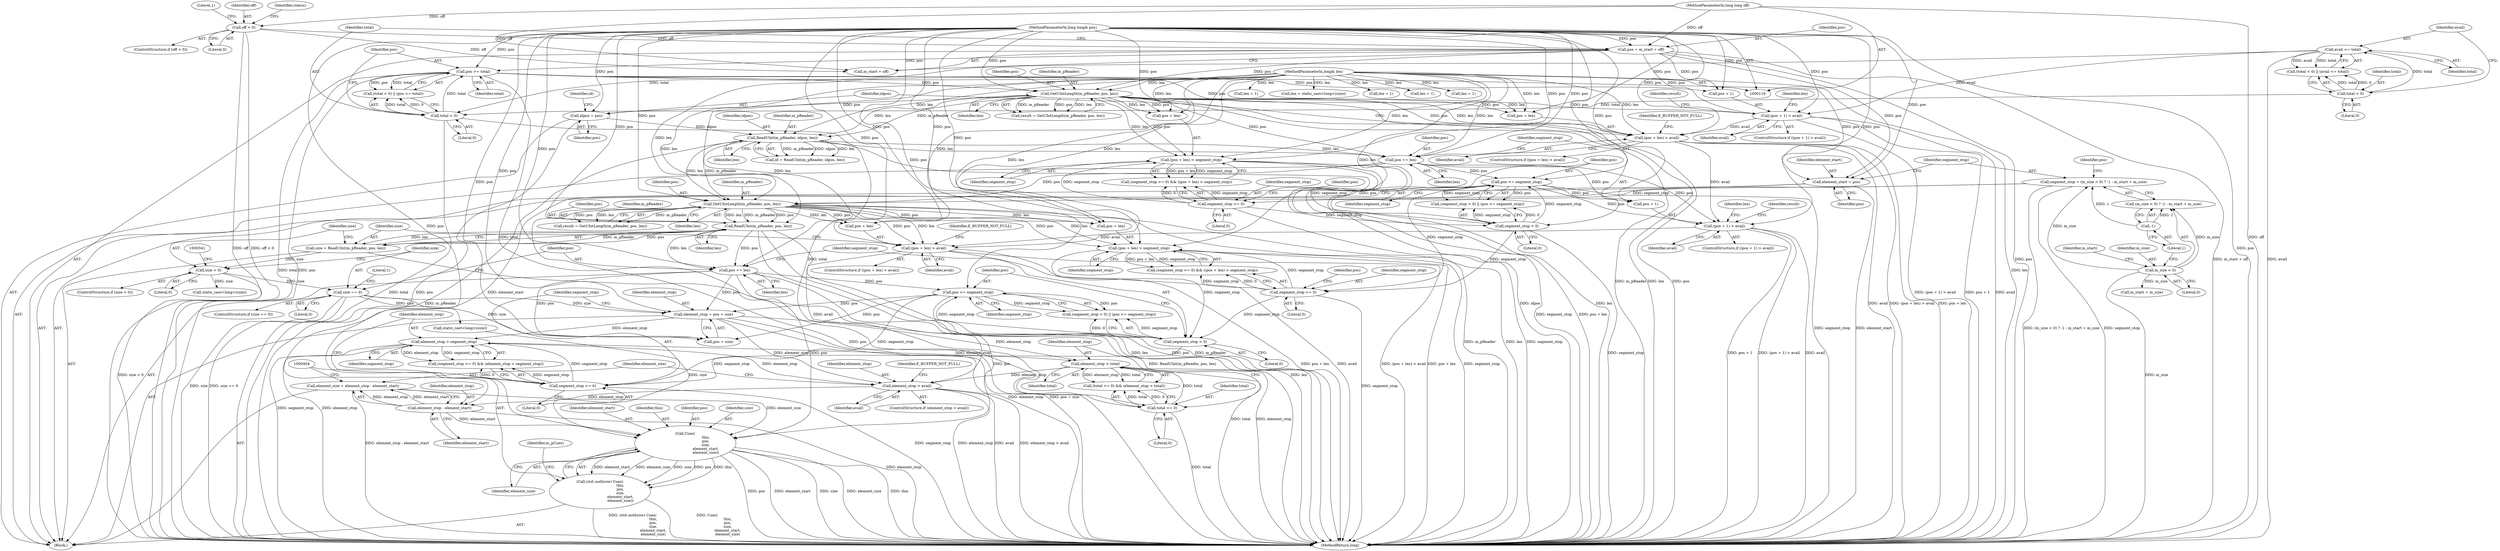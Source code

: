 digraph "1_Android_04839626ed859623901ebd3a5fd483982186b59d_183@integer" {
"1000398" [label="(Call,element_size = element_stop - element_start)"];
"1000400" [label="(Call,element_stop - element_start)"];
"1000392" [label="(Call,element_stop > avail)"];
"1000381" [label="(Call,element_stop > total)"];
"1000361" [label="(Call,element_stop = pos + size)"];
"1000357" [label="(Call,pos <= segment_stop)"];
"1000349" [label="(Call,pos += len)"];
"1000331" [label="(Call,ReadUInt(m_pReader, pos, len))"];
"1000286" [label="(Call,GetUIntLength(m_pReader, pos, len))"];
"1000251" [label="(Call,ReadUInt(m_pReader, idpos, len))"];
"1000202" [label="(Call,GetUIntLength(m_pReader, pos, len))"];
"1000118" [label="(MethodParameterIn,long long& pos)"];
"1000156" [label="(Call,pos = m_start + off)"];
"1000126" [label="(Call,off < 0)"];
"1000117" [label="(MethodParameterIn,long long off)"];
"1000166" [label="(Call,pos >= total)"];
"1000163" [label="(Call,total < 0)"];
"1000150" [label="(Call,total < 0)"];
"1000153" [label="(Call,avail <= total)"];
"1000119" [label="(MethodParameterIn,long& len)"];
"1000245" [label="(Call,idpos = pos)"];
"1000261" [label="(Call,pos += len)"];
"1000269" [label="(Call,pos <= segment_stop)"];
"1000266" [label="(Call,segment_stop < 0)"];
"1000226" [label="(Call,segment_stop >= 0)"];
"1000176" [label="(Call,segment_stop = (m_size < 0) ? -1 : m_start + m_size)"];
"1000182" [label="(Call,-1)"];
"1000179" [label="(Call,m_size < 0)"];
"1000229" [label="(Call,(pos + len) > segment_stop)"];
"1000354" [label="(Call,segment_stop < 0)"];
"1000310" [label="(Call,segment_stop >= 0)"];
"1000313" [label="(Call,(pos + len) > segment_stop)"];
"1000344" [label="(Call,size == 0)"];
"1000336" [label="(Call,size < 0)"];
"1000329" [label="(Call,size = ReadUInt(m_pReader, pos, len))"];
"1000371" [label="(Call,element_stop > segment_stop)"];
"1000368" [label="(Call,segment_stop >= 0)"];
"1000378" [label="(Call,total >= 0)"];
"1000321" [label="(Call,(pos + len) > avail)"];
"1000273" [label="(Call,(pos + 1) > avail)"];
"1000237" [label="(Call,(pos + len) > avail)"];
"1000188" [label="(Call,(pos + 1) > avail)"];
"1000172" [label="(Call,element_start = pos)"];
"1000405" [label="(Call,Cues(\n                                    this,\n                                    pos,\n                                    size,\n                                    element_start,\n                                    element_size))"];
"1000403" [label="(Call,(std::nothrow) Cues(\n                                    this,\n                                    pos,\n                                    size,\n                                    element_start,\n                                    element_size))"];
"1000205" [label="(Identifier,len)"];
"1000287" [label="(Identifier,m_pReader)"];
"1000333" [label="(Identifier,pos)"];
"1000195" [label="(Identifier,len)"];
"1000227" [label="(Identifier,segment_stop)"];
"1000315" [label="(Identifier,pos)"];
"1000351" [label="(Identifier,len)"];
"1000185" [label="(Identifier,m_start)"];
"1000369" [label="(Identifier,segment_stop)"];
"1000155" [label="(Identifier,total)"];
"1000373" [label="(Identifier,segment_stop)"];
"1000345" [label="(Identifier,size)"];
"1000320" [label="(ControlStructure,if ((pos + len) > avail))"];
"1000346" [label="(Literal,0)"];
"1000152" [label="(Literal,0)"];
"1000354" [label="(Call,segment_stop < 0)"];
"1000357" [label="(Call,pos <= segment_stop)"];
"1000317" [label="(Identifier,segment_stop)"];
"1000377" [label="(Call,(total >= 0) && (element_stop > total))"];
"1000284" [label="(Call,result = GetUIntLength(m_pReader, pos, len))"];
"1000219" [label="(Call,len = 1)"];
"1000334" [label="(Identifier,len)"];
"1000177" [label="(Identifier,segment_stop)"];
"1000131" [label="(Literal,1)"];
"1000410" [label="(Identifier,element_size)"];
"1000272" [label="(ControlStructure,if ((pos + 1) > avail))"];
"1000204" [label="(Identifier,pos)"];
"1000363" [label="(Call,pos + size)"];
"1000329" [label="(Call,size = ReadUInt(m_pReader, pos, len))"];
"1000386" [label="(Call,len = static_cast<long>(size))"];
"1000392" [label="(Call,element_stop > avail)"];
"1000273" [label="(Call,(pos + 1) > avail)"];
"1000407" [label="(Identifier,pos)"];
"1000350" [label="(Identifier,pos)"];
"1000167" [label="(Identifier,pos)"];
"1000157" [label="(Identifier,pos)"];
"1000251" [label="(Call,ReadUInt(m_pReader, idpos, len))"];
"1000172" [label="(Call,element_start = pos)"];
"1000154" [label="(Identifier,avail)"];
"1000371" [label="(Call,element_stop > segment_stop)"];
"1000368" [label="(Call,segment_stop >= 0)"];
"1000336" [label="(Call,size < 0)"];
"1000254" [label="(Identifier,len)"];
"1000190" [label="(Identifier,pos)"];
"1000401" [label="(Identifier,element_stop)"];
"1000321" [label="(Call,(pos + len) > avail)"];
"1000176" [label="(Call,segment_stop = (m_size < 0) ? -1 : m_start + m_size)"];
"1000182" [label="(Call,-1)"];
"1000253" [label="(Identifier,idpos)"];
"1000203" [label="(Identifier,m_pReader)"];
"1000361" [label="(Call,element_stop = pos + size)"];
"1000236" [label="(ControlStructure,if ((pos + len) > avail))"];
"1000367" [label="(Call,(segment_stop >= 0) && (element_stop > segment_stop))"];
"1000120" [label="(Block,)"];
"1000225" [label="(Call,(segment_stop >= 0) && ((pos + len) > segment_stop))"];
"1000353" [label="(Call,(segment_stop < 0) || (pos <= segment_stop))"];
"1000162" [label="(Call,(total < 0) || (pos >= total))"];
"1000187" [label="(ControlStructure,if ((pos + 1) > avail))"];
"1000200" [label="(Call,result = GetUIntLength(m_pReader, pos, len))"];
"1000383" [label="(Identifier,total)"];
"1000267" [label="(Identifier,segment_stop)"];
"1000348" [label="(Literal,1)"];
"1000358" [label="(Identifier,pos)"];
"1000285" [label="(Identifier,result)"];
"1000288" [label="(Identifier,pos)"];
"1000337" [label="(Identifier,size)"];
"1000153" [label="(Call,avail <= total)"];
"1000250" [label="(Identifier,id)"];
"1000150" [label="(Call,total < 0)"];
"1000164" [label="(Identifier,total)"];
"1000382" [label="(Identifier,element_stop)"];
"1000238" [label="(Call,pos + len)"];
"1000165" [label="(Literal,0)"];
"1000370" [label="(Literal,0)"];
"1000359" [label="(Identifier,segment_stop)"];
"1000393" [label="(Identifier,element_stop)"];
"1000194" [label="(Call,len = 1)"];
"1000400" [label="(Call,element_stop - element_start)"];
"1000415" [label="(MethodReturn,long)"];
"1000314" [label="(Call,pos + len)"];
"1000188" [label="(Call,(pos + 1) > avail)"];
"1000344" [label="(Call,size == 0)"];
"1000168" [label="(Identifier,total)"];
"1000128" [label="(Literal,0)"];
"1000268" [label="(Literal,0)"];
"1000379" [label="(Identifier,total)"];
"1000372" [label="(Identifier,element_stop)"];
"1000274" [label="(Call,pos + 1)"];
"1000280" [label="(Identifier,len)"];
"1000119" [label="(MethodParameterIn,long& len)"];
"1000362" [label="(Identifier,element_stop)"];
"1000249" [label="(Call,id = ReadUInt(m_pReader, idpos, len))"];
"1000330" [label="(Identifier,size)"];
"1000402" [label="(Identifier,element_start)"];
"1000325" [label="(Identifier,avail)"];
"1000327" [label="(Identifier,E_BUFFER_NOT_FULL)"];
"1000322" [label="(Call,pos + len)"];
"1000226" [label="(Call,segment_stop >= 0)"];
"1000233" [label="(Identifier,segment_stop)"];
"1000237" [label="(Call,(pos + len) > avail)"];
"1000277" [label="(Identifier,avail)"];
"1000192" [label="(Identifier,avail)"];
"1000241" [label="(Identifier,avail)"];
"1000408" [label="(Identifier,size)"];
"1000252" [label="(Identifier,m_pReader)"];
"1000265" [label="(Call,(segment_stop < 0) || (pos <= segment_stop))"];
"1000262" [label="(Identifier,pos)"];
"1000181" [label="(Literal,0)"];
"1000180" [label="(Identifier,m_size)"];
"1000125" [label="(ControlStructure,if (off < 0))"];
"1000243" [label="(Identifier,E_BUFFER_NOT_FULL)"];
"1000335" [label="(ControlStructure,if (size < 0))"];
"1000356" [label="(Literal,0)"];
"1000173" [label="(Identifier,element_start)"];
"1000381" [label="(Call,element_stop > total)"];
"1000118" [label="(MethodParameterIn,long long& pos)"];
"1000127" [label="(Identifier,off)"];
"1000412" [label="(Identifier,m_pCues)"];
"1000231" [label="(Identifier,pos)"];
"1000343" [label="(ControlStructure,if (size == 0))"];
"1000286" [label="(Call,GetUIntLength(m_pReader, pos, len))"];
"1000230" [label="(Call,pos + len)"];
"1000338" [label="(Literal,0)"];
"1000158" [label="(Call,m_start + off)"];
"1000349" [label="(Call,pos += len)"];
"1000391" [label="(ControlStructure,if (element_stop > avail))"];
"1000126" [label="(Call,off < 0)"];
"1000279" [label="(Call,len = 1)"];
"1000331" [label="(Call,ReadUInt(m_pReader, pos, len))"];
"1000312" [label="(Literal,0)"];
"1000403" [label="(Call,(std::nothrow) Cues(\n                                    this,\n                                    pos,\n                                    size,\n                                    element_start,\n                                    element_size))"];
"1000201" [label="(Identifier,result)"];
"1000399" [label="(Identifier,element_size)"];
"1000269" [label="(Call,pos <= segment_stop)"];
"1000189" [label="(Call,pos + 1)"];
"1000228" [label="(Literal,0)"];
"1000246" [label="(Identifier,idpos)"];
"1000309" [label="(Call,(segment_stop >= 0) && ((pos + len) > segment_stop))"];
"1000245" [label="(Call,idpos = pos)"];
"1000261" [label="(Call,pos += len)"];
"1000380" [label="(Literal,0)"];
"1000340" [label="(Call,static_cast<long>(size))"];
"1000117" [label="(MethodParameterIn,long long off)"];
"1000229" [label="(Call,(pos + len) > segment_stop)"];
"1000163" [label="(Call,total < 0)"];
"1000149" [label="(Call,(total < 0) || (avail <= total))"];
"1000179" [label="(Call,m_size < 0)"];
"1000394" [label="(Identifier,avail)"];
"1000409" [label="(Identifier,element_start)"];
"1000271" [label="(Identifier,segment_stop)"];
"1000174" [label="(Identifier,pos)"];
"1000398" [label="(Call,element_size = element_stop - element_start)"];
"1000311" [label="(Identifier,segment_stop)"];
"1000166" [label="(Call,pos >= total)"];
"1000270" [label="(Identifier,pos)"];
"1000202" [label="(Call,GetUIntLength(m_pReader, pos, len))"];
"1000355" [label="(Identifier,segment_stop)"];
"1000406" [label="(Identifier,this)"];
"1000178" [label="(Call,(m_size < 0) ? -1 : m_start + m_size)"];
"1000378" [label="(Call,total >= 0)"];
"1000313" [label="(Call,(pos + len) > segment_stop)"];
"1000405" [label="(Call,Cues(\n                                    this,\n                                    pos,\n                                    size,\n                                    element_start,\n                                    element_size))"];
"1000151" [label="(Identifier,total)"];
"1000388" [label="(Call,static_cast<long>(size))"];
"1000289" [label="(Identifier,len)"];
"1000396" [label="(Identifier,E_BUFFER_NOT_FULL)"];
"1000332" [label="(Identifier,m_pReader)"];
"1000310" [label="(Call,segment_stop >= 0)"];
"1000156" [label="(Call,pos = m_start + off)"];
"1000303" [label="(Call,len = 1)"];
"1000247" [label="(Identifier,pos)"];
"1000266" [label="(Call,segment_stop < 0)"];
"1000263" [label="(Identifier,len)"];
"1000184" [label="(Call,m_start + m_size)"];
"1000136" [label="(Identifier,status)"];
"1000183" [label="(Literal,1)"];
"1000398" -> "1000120"  [label="AST: "];
"1000398" -> "1000400"  [label="CFG: "];
"1000399" -> "1000398"  [label="AST: "];
"1000400" -> "1000398"  [label="AST: "];
"1000404" -> "1000398"  [label="CFG: "];
"1000398" -> "1000415"  [label="DDG: element_stop - element_start"];
"1000400" -> "1000398"  [label="DDG: element_stop"];
"1000400" -> "1000398"  [label="DDG: element_start"];
"1000398" -> "1000405"  [label="DDG: element_size"];
"1000400" -> "1000402"  [label="CFG: "];
"1000401" -> "1000400"  [label="AST: "];
"1000402" -> "1000400"  [label="AST: "];
"1000400" -> "1000415"  [label="DDG: element_stop"];
"1000392" -> "1000400"  [label="DDG: element_stop"];
"1000172" -> "1000400"  [label="DDG: element_start"];
"1000400" -> "1000405"  [label="DDG: element_start"];
"1000392" -> "1000391"  [label="AST: "];
"1000392" -> "1000394"  [label="CFG: "];
"1000393" -> "1000392"  [label="AST: "];
"1000394" -> "1000392"  [label="AST: "];
"1000396" -> "1000392"  [label="CFG: "];
"1000399" -> "1000392"  [label="CFG: "];
"1000392" -> "1000415"  [label="DDG: avail"];
"1000392" -> "1000415"  [label="DDG: element_stop > avail"];
"1000392" -> "1000415"  [label="DDG: element_stop"];
"1000381" -> "1000392"  [label="DDG: element_stop"];
"1000361" -> "1000392"  [label="DDG: element_stop"];
"1000371" -> "1000392"  [label="DDG: element_stop"];
"1000321" -> "1000392"  [label="DDG: avail"];
"1000381" -> "1000377"  [label="AST: "];
"1000381" -> "1000383"  [label="CFG: "];
"1000382" -> "1000381"  [label="AST: "];
"1000383" -> "1000381"  [label="AST: "];
"1000377" -> "1000381"  [label="CFG: "];
"1000381" -> "1000415"  [label="DDG: total"];
"1000381" -> "1000415"  [label="DDG: element_stop"];
"1000381" -> "1000377"  [label="DDG: element_stop"];
"1000381" -> "1000377"  [label="DDG: total"];
"1000361" -> "1000381"  [label="DDG: element_stop"];
"1000371" -> "1000381"  [label="DDG: element_stop"];
"1000378" -> "1000381"  [label="DDG: total"];
"1000361" -> "1000120"  [label="AST: "];
"1000361" -> "1000363"  [label="CFG: "];
"1000362" -> "1000361"  [label="AST: "];
"1000363" -> "1000361"  [label="AST: "];
"1000369" -> "1000361"  [label="CFG: "];
"1000361" -> "1000415"  [label="DDG: element_stop"];
"1000361" -> "1000415"  [label="DDG: pos + size"];
"1000357" -> "1000361"  [label="DDG: pos"];
"1000349" -> "1000361"  [label="DDG: pos"];
"1000118" -> "1000361"  [label="DDG: pos"];
"1000344" -> "1000361"  [label="DDG: size"];
"1000361" -> "1000371"  [label="DDG: element_stop"];
"1000357" -> "1000353"  [label="AST: "];
"1000357" -> "1000359"  [label="CFG: "];
"1000358" -> "1000357"  [label="AST: "];
"1000359" -> "1000357"  [label="AST: "];
"1000353" -> "1000357"  [label="CFG: "];
"1000357" -> "1000353"  [label="DDG: pos"];
"1000357" -> "1000353"  [label="DDG: segment_stop"];
"1000349" -> "1000357"  [label="DDG: pos"];
"1000118" -> "1000357"  [label="DDG: pos"];
"1000354" -> "1000357"  [label="DDG: segment_stop"];
"1000357" -> "1000363"  [label="DDG: pos"];
"1000357" -> "1000368"  [label="DDG: segment_stop"];
"1000357" -> "1000405"  [label="DDG: pos"];
"1000349" -> "1000120"  [label="AST: "];
"1000349" -> "1000351"  [label="CFG: "];
"1000350" -> "1000349"  [label="AST: "];
"1000351" -> "1000349"  [label="AST: "];
"1000355" -> "1000349"  [label="CFG: "];
"1000349" -> "1000415"  [label="DDG: len"];
"1000331" -> "1000349"  [label="DDG: len"];
"1000331" -> "1000349"  [label="DDG: pos"];
"1000119" -> "1000349"  [label="DDG: len"];
"1000118" -> "1000349"  [label="DDG: pos"];
"1000349" -> "1000363"  [label="DDG: pos"];
"1000349" -> "1000405"  [label="DDG: pos"];
"1000331" -> "1000329"  [label="AST: "];
"1000331" -> "1000334"  [label="CFG: "];
"1000332" -> "1000331"  [label="AST: "];
"1000333" -> "1000331"  [label="AST: "];
"1000334" -> "1000331"  [label="AST: "];
"1000329" -> "1000331"  [label="CFG: "];
"1000331" -> "1000415"  [label="DDG: len"];
"1000331" -> "1000415"  [label="DDG: pos"];
"1000331" -> "1000415"  [label="DDG: m_pReader"];
"1000331" -> "1000329"  [label="DDG: m_pReader"];
"1000331" -> "1000329"  [label="DDG: pos"];
"1000331" -> "1000329"  [label="DDG: len"];
"1000286" -> "1000331"  [label="DDG: m_pReader"];
"1000286" -> "1000331"  [label="DDG: pos"];
"1000286" -> "1000331"  [label="DDG: len"];
"1000118" -> "1000331"  [label="DDG: pos"];
"1000119" -> "1000331"  [label="DDG: len"];
"1000286" -> "1000284"  [label="AST: "];
"1000286" -> "1000289"  [label="CFG: "];
"1000287" -> "1000286"  [label="AST: "];
"1000288" -> "1000286"  [label="AST: "];
"1000289" -> "1000286"  [label="AST: "];
"1000284" -> "1000286"  [label="CFG: "];
"1000286" -> "1000415"  [label="DDG: m_pReader"];
"1000286" -> "1000415"  [label="DDG: len"];
"1000286" -> "1000415"  [label="DDG: pos"];
"1000286" -> "1000284"  [label="DDG: m_pReader"];
"1000286" -> "1000284"  [label="DDG: pos"];
"1000286" -> "1000284"  [label="DDG: len"];
"1000251" -> "1000286"  [label="DDG: m_pReader"];
"1000251" -> "1000286"  [label="DDG: len"];
"1000118" -> "1000286"  [label="DDG: pos"];
"1000261" -> "1000286"  [label="DDG: pos"];
"1000269" -> "1000286"  [label="DDG: pos"];
"1000119" -> "1000286"  [label="DDG: len"];
"1000286" -> "1000313"  [label="DDG: pos"];
"1000286" -> "1000313"  [label="DDG: len"];
"1000286" -> "1000314"  [label="DDG: pos"];
"1000286" -> "1000314"  [label="DDG: len"];
"1000286" -> "1000321"  [label="DDG: pos"];
"1000286" -> "1000321"  [label="DDG: len"];
"1000286" -> "1000322"  [label="DDG: pos"];
"1000286" -> "1000322"  [label="DDG: len"];
"1000251" -> "1000249"  [label="AST: "];
"1000251" -> "1000254"  [label="CFG: "];
"1000252" -> "1000251"  [label="AST: "];
"1000253" -> "1000251"  [label="AST: "];
"1000254" -> "1000251"  [label="AST: "];
"1000249" -> "1000251"  [label="CFG: "];
"1000251" -> "1000415"  [label="DDG: idpos"];
"1000251" -> "1000415"  [label="DDG: len"];
"1000251" -> "1000415"  [label="DDG: m_pReader"];
"1000251" -> "1000249"  [label="DDG: m_pReader"];
"1000251" -> "1000249"  [label="DDG: idpos"];
"1000251" -> "1000249"  [label="DDG: len"];
"1000202" -> "1000251"  [label="DDG: m_pReader"];
"1000202" -> "1000251"  [label="DDG: len"];
"1000245" -> "1000251"  [label="DDG: idpos"];
"1000119" -> "1000251"  [label="DDG: len"];
"1000251" -> "1000261"  [label="DDG: len"];
"1000202" -> "1000200"  [label="AST: "];
"1000202" -> "1000205"  [label="CFG: "];
"1000203" -> "1000202"  [label="AST: "];
"1000204" -> "1000202"  [label="AST: "];
"1000205" -> "1000202"  [label="AST: "];
"1000200" -> "1000202"  [label="CFG: "];
"1000202" -> "1000415"  [label="DDG: m_pReader"];
"1000202" -> "1000415"  [label="DDG: len"];
"1000202" -> "1000415"  [label="DDG: pos"];
"1000202" -> "1000200"  [label="DDG: m_pReader"];
"1000202" -> "1000200"  [label="DDG: pos"];
"1000202" -> "1000200"  [label="DDG: len"];
"1000118" -> "1000202"  [label="DDG: pos"];
"1000156" -> "1000202"  [label="DDG: pos"];
"1000166" -> "1000202"  [label="DDG: pos"];
"1000119" -> "1000202"  [label="DDG: len"];
"1000202" -> "1000229"  [label="DDG: pos"];
"1000202" -> "1000229"  [label="DDG: len"];
"1000202" -> "1000230"  [label="DDG: pos"];
"1000202" -> "1000230"  [label="DDG: len"];
"1000202" -> "1000237"  [label="DDG: pos"];
"1000202" -> "1000237"  [label="DDG: len"];
"1000202" -> "1000238"  [label="DDG: pos"];
"1000202" -> "1000238"  [label="DDG: len"];
"1000202" -> "1000245"  [label="DDG: pos"];
"1000202" -> "1000261"  [label="DDG: pos"];
"1000118" -> "1000116"  [label="AST: "];
"1000118" -> "1000415"  [label="DDG: pos"];
"1000118" -> "1000156"  [label="DDG: pos"];
"1000118" -> "1000166"  [label="DDG: pos"];
"1000118" -> "1000172"  [label="DDG: pos"];
"1000118" -> "1000188"  [label="DDG: pos"];
"1000118" -> "1000189"  [label="DDG: pos"];
"1000118" -> "1000229"  [label="DDG: pos"];
"1000118" -> "1000230"  [label="DDG: pos"];
"1000118" -> "1000237"  [label="DDG: pos"];
"1000118" -> "1000238"  [label="DDG: pos"];
"1000118" -> "1000245"  [label="DDG: pos"];
"1000118" -> "1000261"  [label="DDG: pos"];
"1000118" -> "1000269"  [label="DDG: pos"];
"1000118" -> "1000273"  [label="DDG: pos"];
"1000118" -> "1000274"  [label="DDG: pos"];
"1000118" -> "1000313"  [label="DDG: pos"];
"1000118" -> "1000314"  [label="DDG: pos"];
"1000118" -> "1000321"  [label="DDG: pos"];
"1000118" -> "1000322"  [label="DDG: pos"];
"1000118" -> "1000363"  [label="DDG: pos"];
"1000118" -> "1000405"  [label="DDG: pos"];
"1000156" -> "1000120"  [label="AST: "];
"1000156" -> "1000158"  [label="CFG: "];
"1000157" -> "1000156"  [label="AST: "];
"1000158" -> "1000156"  [label="AST: "];
"1000164" -> "1000156"  [label="CFG: "];
"1000156" -> "1000415"  [label="DDG: pos"];
"1000156" -> "1000415"  [label="DDG: m_start + off"];
"1000126" -> "1000156"  [label="DDG: off"];
"1000117" -> "1000156"  [label="DDG: off"];
"1000156" -> "1000166"  [label="DDG: pos"];
"1000156" -> "1000172"  [label="DDG: pos"];
"1000156" -> "1000188"  [label="DDG: pos"];
"1000156" -> "1000189"  [label="DDG: pos"];
"1000126" -> "1000125"  [label="AST: "];
"1000126" -> "1000128"  [label="CFG: "];
"1000127" -> "1000126"  [label="AST: "];
"1000128" -> "1000126"  [label="AST: "];
"1000131" -> "1000126"  [label="CFG: "];
"1000136" -> "1000126"  [label="CFG: "];
"1000126" -> "1000415"  [label="DDG: off < 0"];
"1000126" -> "1000415"  [label="DDG: off"];
"1000117" -> "1000126"  [label="DDG: off"];
"1000126" -> "1000158"  [label="DDG: off"];
"1000117" -> "1000116"  [label="AST: "];
"1000117" -> "1000415"  [label="DDG: off"];
"1000117" -> "1000158"  [label="DDG: off"];
"1000166" -> "1000162"  [label="AST: "];
"1000166" -> "1000168"  [label="CFG: "];
"1000167" -> "1000166"  [label="AST: "];
"1000168" -> "1000166"  [label="AST: "];
"1000162" -> "1000166"  [label="CFG: "];
"1000166" -> "1000415"  [label="DDG: total"];
"1000166" -> "1000415"  [label="DDG: pos"];
"1000166" -> "1000162"  [label="DDG: pos"];
"1000166" -> "1000162"  [label="DDG: total"];
"1000163" -> "1000166"  [label="DDG: total"];
"1000166" -> "1000172"  [label="DDG: pos"];
"1000166" -> "1000188"  [label="DDG: pos"];
"1000166" -> "1000189"  [label="DDG: pos"];
"1000166" -> "1000378"  [label="DDG: total"];
"1000163" -> "1000162"  [label="AST: "];
"1000163" -> "1000165"  [label="CFG: "];
"1000164" -> "1000163"  [label="AST: "];
"1000165" -> "1000163"  [label="AST: "];
"1000167" -> "1000163"  [label="CFG: "];
"1000162" -> "1000163"  [label="CFG: "];
"1000163" -> "1000415"  [label="DDG: total"];
"1000163" -> "1000162"  [label="DDG: total"];
"1000163" -> "1000162"  [label="DDG: 0"];
"1000150" -> "1000163"  [label="DDG: total"];
"1000153" -> "1000163"  [label="DDG: total"];
"1000163" -> "1000378"  [label="DDG: total"];
"1000150" -> "1000149"  [label="AST: "];
"1000150" -> "1000152"  [label="CFG: "];
"1000151" -> "1000150"  [label="AST: "];
"1000152" -> "1000150"  [label="AST: "];
"1000154" -> "1000150"  [label="CFG: "];
"1000149" -> "1000150"  [label="CFG: "];
"1000150" -> "1000149"  [label="DDG: total"];
"1000150" -> "1000149"  [label="DDG: 0"];
"1000150" -> "1000153"  [label="DDG: total"];
"1000153" -> "1000149"  [label="AST: "];
"1000153" -> "1000155"  [label="CFG: "];
"1000154" -> "1000153"  [label="AST: "];
"1000155" -> "1000153"  [label="AST: "];
"1000149" -> "1000153"  [label="CFG: "];
"1000153" -> "1000415"  [label="DDG: avail"];
"1000153" -> "1000149"  [label="DDG: avail"];
"1000153" -> "1000149"  [label="DDG: total"];
"1000153" -> "1000188"  [label="DDG: avail"];
"1000119" -> "1000116"  [label="AST: "];
"1000119" -> "1000415"  [label="DDG: len"];
"1000119" -> "1000194"  [label="DDG: len"];
"1000119" -> "1000219"  [label="DDG: len"];
"1000119" -> "1000229"  [label="DDG: len"];
"1000119" -> "1000230"  [label="DDG: len"];
"1000119" -> "1000237"  [label="DDG: len"];
"1000119" -> "1000238"  [label="DDG: len"];
"1000119" -> "1000261"  [label="DDG: len"];
"1000119" -> "1000279"  [label="DDG: len"];
"1000119" -> "1000303"  [label="DDG: len"];
"1000119" -> "1000313"  [label="DDG: len"];
"1000119" -> "1000314"  [label="DDG: len"];
"1000119" -> "1000321"  [label="DDG: len"];
"1000119" -> "1000322"  [label="DDG: len"];
"1000119" -> "1000386"  [label="DDG: len"];
"1000245" -> "1000120"  [label="AST: "];
"1000245" -> "1000247"  [label="CFG: "];
"1000246" -> "1000245"  [label="AST: "];
"1000247" -> "1000245"  [label="AST: "];
"1000250" -> "1000245"  [label="CFG: "];
"1000245" -> "1000415"  [label="DDG: pos"];
"1000261" -> "1000120"  [label="AST: "];
"1000261" -> "1000263"  [label="CFG: "];
"1000262" -> "1000261"  [label="AST: "];
"1000263" -> "1000261"  [label="AST: "];
"1000267" -> "1000261"  [label="CFG: "];
"1000261" -> "1000269"  [label="DDG: pos"];
"1000261" -> "1000273"  [label="DDG: pos"];
"1000261" -> "1000274"  [label="DDG: pos"];
"1000269" -> "1000265"  [label="AST: "];
"1000269" -> "1000271"  [label="CFG: "];
"1000270" -> "1000269"  [label="AST: "];
"1000271" -> "1000269"  [label="AST: "];
"1000265" -> "1000269"  [label="CFG: "];
"1000269" -> "1000415"  [label="DDG: segment_stop"];
"1000269" -> "1000265"  [label="DDG: pos"];
"1000269" -> "1000265"  [label="DDG: segment_stop"];
"1000266" -> "1000269"  [label="DDG: segment_stop"];
"1000269" -> "1000273"  [label="DDG: pos"];
"1000269" -> "1000274"  [label="DDG: pos"];
"1000269" -> "1000310"  [label="DDG: segment_stop"];
"1000266" -> "1000265"  [label="AST: "];
"1000266" -> "1000268"  [label="CFG: "];
"1000267" -> "1000266"  [label="AST: "];
"1000268" -> "1000266"  [label="AST: "];
"1000270" -> "1000266"  [label="CFG: "];
"1000265" -> "1000266"  [label="CFG: "];
"1000266" -> "1000415"  [label="DDG: segment_stop"];
"1000266" -> "1000265"  [label="DDG: segment_stop"];
"1000266" -> "1000265"  [label="DDG: 0"];
"1000226" -> "1000266"  [label="DDG: segment_stop"];
"1000229" -> "1000266"  [label="DDG: segment_stop"];
"1000266" -> "1000310"  [label="DDG: segment_stop"];
"1000226" -> "1000225"  [label="AST: "];
"1000226" -> "1000228"  [label="CFG: "];
"1000227" -> "1000226"  [label="AST: "];
"1000228" -> "1000226"  [label="AST: "];
"1000231" -> "1000226"  [label="CFG: "];
"1000225" -> "1000226"  [label="CFG: "];
"1000226" -> "1000415"  [label="DDG: segment_stop"];
"1000226" -> "1000225"  [label="DDG: segment_stop"];
"1000226" -> "1000225"  [label="DDG: 0"];
"1000176" -> "1000226"  [label="DDG: segment_stop"];
"1000226" -> "1000229"  [label="DDG: segment_stop"];
"1000176" -> "1000120"  [label="AST: "];
"1000176" -> "1000178"  [label="CFG: "];
"1000177" -> "1000176"  [label="AST: "];
"1000178" -> "1000176"  [label="AST: "];
"1000190" -> "1000176"  [label="CFG: "];
"1000176" -> "1000415"  [label="DDG: (m_size < 0) ? -1 : m_start + m_size"];
"1000176" -> "1000415"  [label="DDG: segment_stop"];
"1000182" -> "1000176"  [label="DDG: 1"];
"1000179" -> "1000176"  [label="DDG: m_size"];
"1000182" -> "1000178"  [label="AST: "];
"1000182" -> "1000183"  [label="CFG: "];
"1000183" -> "1000182"  [label="AST: "];
"1000178" -> "1000182"  [label="CFG: "];
"1000182" -> "1000178"  [label="DDG: 1"];
"1000179" -> "1000178"  [label="AST: "];
"1000179" -> "1000181"  [label="CFG: "];
"1000180" -> "1000179"  [label="AST: "];
"1000181" -> "1000179"  [label="AST: "];
"1000183" -> "1000179"  [label="CFG: "];
"1000185" -> "1000179"  [label="CFG: "];
"1000179" -> "1000415"  [label="DDG: m_size"];
"1000179" -> "1000178"  [label="DDG: m_size"];
"1000179" -> "1000184"  [label="DDG: m_size"];
"1000229" -> "1000225"  [label="AST: "];
"1000229" -> "1000233"  [label="CFG: "];
"1000230" -> "1000229"  [label="AST: "];
"1000233" -> "1000229"  [label="AST: "];
"1000225" -> "1000229"  [label="CFG: "];
"1000229" -> "1000415"  [label="DDG: segment_stop"];
"1000229" -> "1000415"  [label="DDG: pos + len"];
"1000229" -> "1000225"  [label="DDG: pos + len"];
"1000229" -> "1000225"  [label="DDG: segment_stop"];
"1000354" -> "1000353"  [label="AST: "];
"1000354" -> "1000356"  [label="CFG: "];
"1000355" -> "1000354"  [label="AST: "];
"1000356" -> "1000354"  [label="AST: "];
"1000358" -> "1000354"  [label="CFG: "];
"1000353" -> "1000354"  [label="CFG: "];
"1000354" -> "1000353"  [label="DDG: segment_stop"];
"1000354" -> "1000353"  [label="DDG: 0"];
"1000310" -> "1000354"  [label="DDG: segment_stop"];
"1000313" -> "1000354"  [label="DDG: segment_stop"];
"1000354" -> "1000368"  [label="DDG: segment_stop"];
"1000310" -> "1000309"  [label="AST: "];
"1000310" -> "1000312"  [label="CFG: "];
"1000311" -> "1000310"  [label="AST: "];
"1000312" -> "1000310"  [label="AST: "];
"1000315" -> "1000310"  [label="CFG: "];
"1000309" -> "1000310"  [label="CFG: "];
"1000310" -> "1000415"  [label="DDG: segment_stop"];
"1000310" -> "1000309"  [label="DDG: segment_stop"];
"1000310" -> "1000309"  [label="DDG: 0"];
"1000310" -> "1000313"  [label="DDG: segment_stop"];
"1000313" -> "1000309"  [label="AST: "];
"1000313" -> "1000317"  [label="CFG: "];
"1000314" -> "1000313"  [label="AST: "];
"1000317" -> "1000313"  [label="AST: "];
"1000309" -> "1000313"  [label="CFG: "];
"1000313" -> "1000415"  [label="DDG: pos + len"];
"1000313" -> "1000415"  [label="DDG: segment_stop"];
"1000313" -> "1000309"  [label="DDG: pos + len"];
"1000313" -> "1000309"  [label="DDG: segment_stop"];
"1000344" -> "1000343"  [label="AST: "];
"1000344" -> "1000346"  [label="CFG: "];
"1000345" -> "1000344"  [label="AST: "];
"1000346" -> "1000344"  [label="AST: "];
"1000348" -> "1000344"  [label="CFG: "];
"1000350" -> "1000344"  [label="CFG: "];
"1000344" -> "1000415"  [label="DDG: size == 0"];
"1000344" -> "1000415"  [label="DDG: size"];
"1000336" -> "1000344"  [label="DDG: size"];
"1000344" -> "1000363"  [label="DDG: size"];
"1000344" -> "1000388"  [label="DDG: size"];
"1000336" -> "1000335"  [label="AST: "];
"1000336" -> "1000338"  [label="CFG: "];
"1000337" -> "1000336"  [label="AST: "];
"1000338" -> "1000336"  [label="AST: "];
"1000341" -> "1000336"  [label="CFG: "];
"1000345" -> "1000336"  [label="CFG: "];
"1000336" -> "1000415"  [label="DDG: size < 0"];
"1000329" -> "1000336"  [label="DDG: size"];
"1000336" -> "1000340"  [label="DDG: size"];
"1000329" -> "1000120"  [label="AST: "];
"1000330" -> "1000329"  [label="AST: "];
"1000337" -> "1000329"  [label="CFG: "];
"1000329" -> "1000415"  [label="DDG: ReadUInt(m_pReader, pos, len)"];
"1000371" -> "1000367"  [label="AST: "];
"1000371" -> "1000373"  [label="CFG: "];
"1000372" -> "1000371"  [label="AST: "];
"1000373" -> "1000371"  [label="AST: "];
"1000367" -> "1000371"  [label="CFG: "];
"1000371" -> "1000415"  [label="DDG: segment_stop"];
"1000371" -> "1000415"  [label="DDG: element_stop"];
"1000371" -> "1000367"  [label="DDG: element_stop"];
"1000371" -> "1000367"  [label="DDG: segment_stop"];
"1000368" -> "1000371"  [label="DDG: segment_stop"];
"1000368" -> "1000367"  [label="AST: "];
"1000368" -> "1000370"  [label="CFG: "];
"1000369" -> "1000368"  [label="AST: "];
"1000370" -> "1000368"  [label="AST: "];
"1000372" -> "1000368"  [label="CFG: "];
"1000367" -> "1000368"  [label="CFG: "];
"1000368" -> "1000415"  [label="DDG: segment_stop"];
"1000368" -> "1000367"  [label="DDG: segment_stop"];
"1000368" -> "1000367"  [label="DDG: 0"];
"1000378" -> "1000377"  [label="AST: "];
"1000378" -> "1000380"  [label="CFG: "];
"1000379" -> "1000378"  [label="AST: "];
"1000380" -> "1000378"  [label="AST: "];
"1000382" -> "1000378"  [label="CFG: "];
"1000377" -> "1000378"  [label="CFG: "];
"1000378" -> "1000415"  [label="DDG: total"];
"1000378" -> "1000377"  [label="DDG: total"];
"1000378" -> "1000377"  [label="DDG: 0"];
"1000321" -> "1000320"  [label="AST: "];
"1000321" -> "1000325"  [label="CFG: "];
"1000322" -> "1000321"  [label="AST: "];
"1000325" -> "1000321"  [label="AST: "];
"1000327" -> "1000321"  [label="CFG: "];
"1000330" -> "1000321"  [label="CFG: "];
"1000321" -> "1000415"  [label="DDG: pos + len"];
"1000321" -> "1000415"  [label="DDG: avail"];
"1000321" -> "1000415"  [label="DDG: (pos + len) > avail"];
"1000273" -> "1000321"  [label="DDG: avail"];
"1000273" -> "1000272"  [label="AST: "];
"1000273" -> "1000277"  [label="CFG: "];
"1000274" -> "1000273"  [label="AST: "];
"1000277" -> "1000273"  [label="AST: "];
"1000280" -> "1000273"  [label="CFG: "];
"1000285" -> "1000273"  [label="CFG: "];
"1000273" -> "1000415"  [label="DDG: pos + 1"];
"1000273" -> "1000415"  [label="DDG: (pos + 1) > avail"];
"1000273" -> "1000415"  [label="DDG: avail"];
"1000237" -> "1000273"  [label="DDG: avail"];
"1000237" -> "1000236"  [label="AST: "];
"1000237" -> "1000241"  [label="CFG: "];
"1000238" -> "1000237"  [label="AST: "];
"1000241" -> "1000237"  [label="AST: "];
"1000243" -> "1000237"  [label="CFG: "];
"1000246" -> "1000237"  [label="CFG: "];
"1000237" -> "1000415"  [label="DDG: (pos + len) > avail"];
"1000237" -> "1000415"  [label="DDG: pos + len"];
"1000237" -> "1000415"  [label="DDG: avail"];
"1000188" -> "1000237"  [label="DDG: avail"];
"1000188" -> "1000187"  [label="AST: "];
"1000188" -> "1000192"  [label="CFG: "];
"1000189" -> "1000188"  [label="AST: "];
"1000192" -> "1000188"  [label="AST: "];
"1000195" -> "1000188"  [label="CFG: "];
"1000201" -> "1000188"  [label="CFG: "];
"1000188" -> "1000415"  [label="DDG: (pos + 1) > avail"];
"1000188" -> "1000415"  [label="DDG: pos + 1"];
"1000188" -> "1000415"  [label="DDG: avail"];
"1000172" -> "1000120"  [label="AST: "];
"1000172" -> "1000174"  [label="CFG: "];
"1000173" -> "1000172"  [label="AST: "];
"1000174" -> "1000172"  [label="AST: "];
"1000177" -> "1000172"  [label="CFG: "];
"1000172" -> "1000415"  [label="DDG: element_start"];
"1000405" -> "1000403"  [label="AST: "];
"1000405" -> "1000410"  [label="CFG: "];
"1000406" -> "1000405"  [label="AST: "];
"1000407" -> "1000405"  [label="AST: "];
"1000408" -> "1000405"  [label="AST: "];
"1000409" -> "1000405"  [label="AST: "];
"1000410" -> "1000405"  [label="AST: "];
"1000403" -> "1000405"  [label="CFG: "];
"1000405" -> "1000415"  [label="DDG: pos"];
"1000405" -> "1000415"  [label="DDG: element_start"];
"1000405" -> "1000415"  [label="DDG: size"];
"1000405" -> "1000415"  [label="DDG: element_size"];
"1000405" -> "1000415"  [label="DDG: this"];
"1000405" -> "1000403"  [label="DDG: element_start"];
"1000405" -> "1000403"  [label="DDG: element_size"];
"1000405" -> "1000403"  [label="DDG: size"];
"1000405" -> "1000403"  [label="DDG: pos"];
"1000405" -> "1000403"  [label="DDG: this"];
"1000388" -> "1000405"  [label="DDG: size"];
"1000403" -> "1000120"  [label="AST: "];
"1000404" -> "1000403"  [label="AST: "];
"1000412" -> "1000403"  [label="CFG: "];
"1000403" -> "1000415"  [label="DDG: Cues(\n                                    this,\n                                    pos,\n                                    size,\n                                    element_start,\n                                    element_size)"];
"1000403" -> "1000415"  [label="DDG: (std::nothrow) Cues(\n                                    this,\n                                    pos,\n                                    size,\n                                    element_start,\n                                    element_size)"];
}
